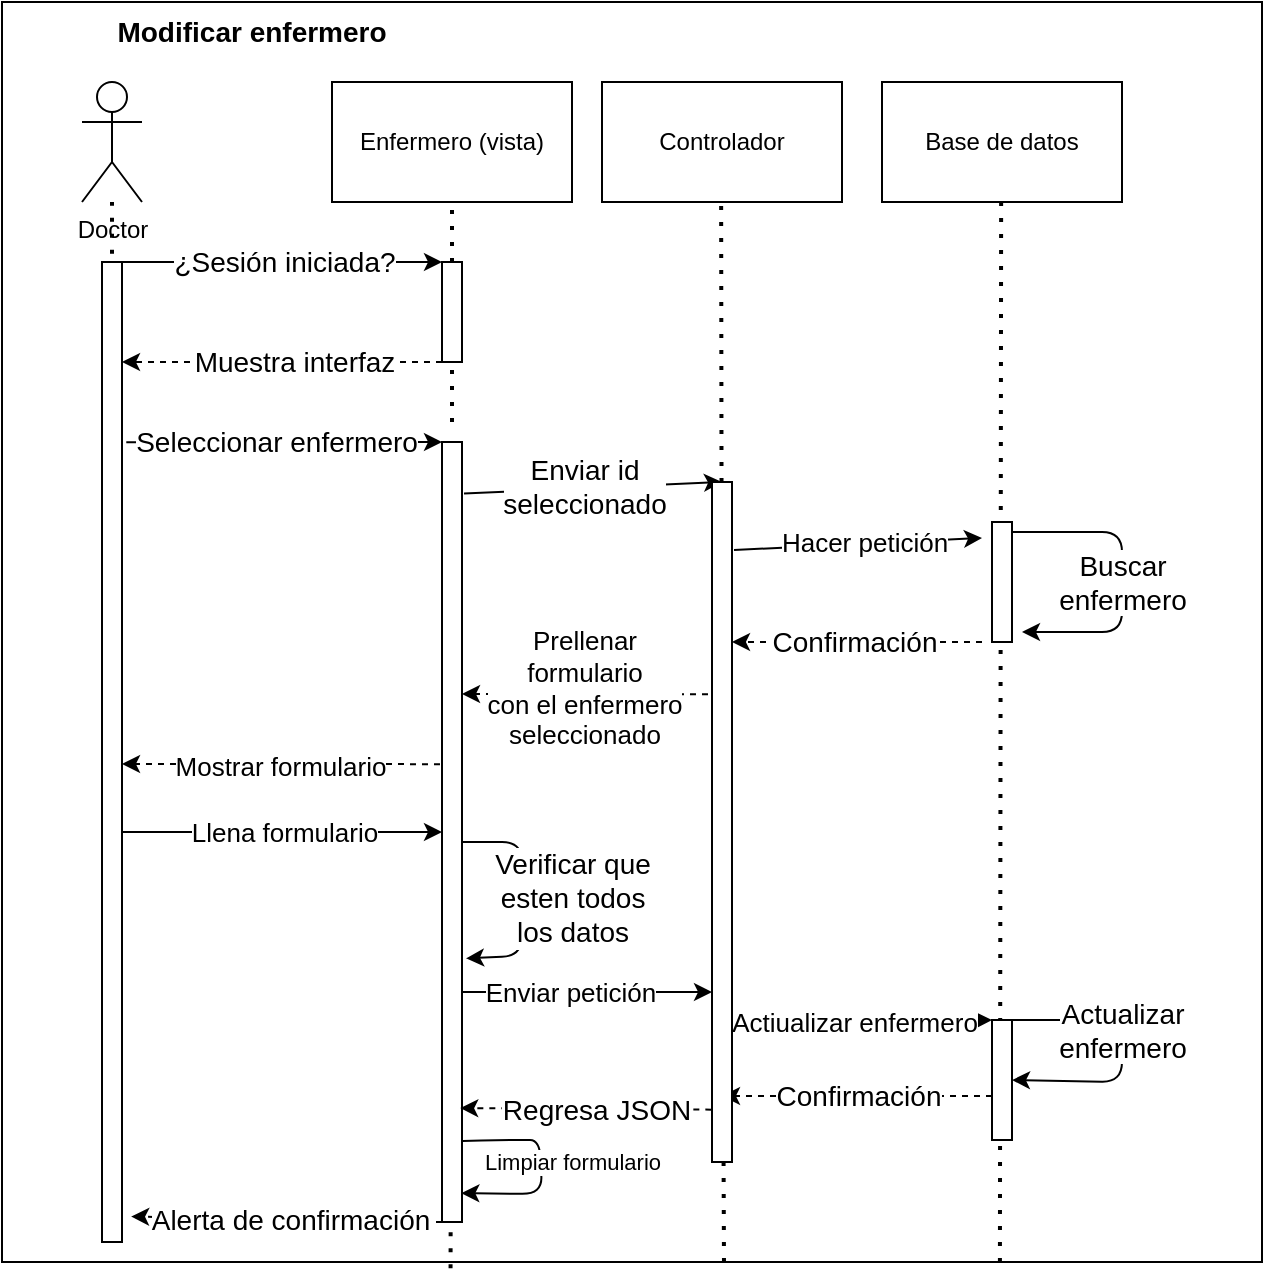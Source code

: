 <mxfile>
    <diagram id="-YEiqACIFhOaQUH3v93v" name="Page-1">
        <mxGraphModel dx="1189" dy="667" grid="1" gridSize="10" guides="1" tooltips="1" connect="1" arrows="1" fold="1" page="1" pageScale="1" pageWidth="850" pageHeight="1100" math="0" shadow="0">
            <root>
                <mxCell id="0"/>
                <mxCell id="1" parent="0"/>
                <mxCell id="63" value="" style="endArrow=none;dashed=1;html=1;dashPattern=1 3;strokeWidth=2;fontSize=14;startArrow=none;" edge="1" parent="1" target="62">
                    <mxGeometry width="50" height="50" relative="1" as="geometry">
                        <mxPoint x="500" y="420" as="sourcePoint"/>
                        <mxPoint x="499.57" y="110" as="targetPoint"/>
                        <Array as="points">
                            <mxPoint x="500" y="600"/>
                        </Array>
                    </mxGeometry>
                </mxCell>
                <mxCell id="57" value="" style="whiteSpace=wrap;html=1;" parent="1" vertex="1">
                    <mxGeometry y="10" width="630" height="630" as="geometry"/>
                </mxCell>
                <mxCell id="15" value="" style="endArrow=none;dashed=1;html=1;dashPattern=1 3;strokeWidth=2;fontSize=14;startArrow=none;" parent="1" edge="1">
                    <mxGeometry width="50" height="50" relative="1" as="geometry">
                        <mxPoint x="225.0" y="220" as="sourcePoint"/>
                        <mxPoint x="225" y="110" as="targetPoint"/>
                    </mxGeometry>
                </mxCell>
                <mxCell id="14" value="" style="endArrow=none;dashed=1;html=1;dashPattern=1 3;strokeWidth=2;fontSize=14;" parent="1" target="2" edge="1">
                    <mxGeometry width="50" height="50" relative="1" as="geometry">
                        <mxPoint x="55" y="591.818" as="sourcePoint"/>
                        <mxPoint x="220" y="170" as="targetPoint"/>
                    </mxGeometry>
                </mxCell>
                <mxCell id="2" value="Doctor&lt;br&gt;" style="shape=umlActor;verticalLabelPosition=bottom;verticalAlign=top;html=1;outlineConnect=0;" parent="1" vertex="1">
                    <mxGeometry x="40" y="50" width="30" height="60" as="geometry"/>
                </mxCell>
                <mxCell id="3" value="Enfermero (vista)" style="rounded=0;whiteSpace=wrap;html=1;" parent="1" vertex="1">
                    <mxGeometry x="165" y="50" width="120" height="60" as="geometry"/>
                </mxCell>
                <mxCell id="10" style="edgeStyle=none;html=1;entryX=0;entryY=0;entryDx=0;entryDy=0;fontSize=14;exitX=1;exitY=0;exitDx=0;exitDy=0;" parent="1" source="4" target="9" edge="1">
                    <mxGeometry relative="1" as="geometry"/>
                </mxCell>
                <mxCell id="11" value="¿Sesión iniciada?" style="edgeLabel;html=1;align=center;verticalAlign=middle;resizable=0;points=[];fontSize=14;" parent="10" vertex="1" connectable="0">
                    <mxGeometry x="0.244" y="-3" relative="1" as="geometry">
                        <mxPoint x="-19" y="-3" as="offset"/>
                    </mxGeometry>
                </mxCell>
                <mxCell id="18" style="edgeStyle=none;html=1;exitX=1.214;exitY=0.184;exitDx=0;exitDy=0;entryX=0;entryY=0;entryDx=0;entryDy=0;fontSize=14;exitPerimeter=0;" parent="1" source="4" target="33" edge="1">
                    <mxGeometry relative="1" as="geometry">
                        <mxPoint x="220.0" y="220.0" as="targetPoint"/>
                    </mxGeometry>
                </mxCell>
                <mxCell id="19" value="Seleccionar enfermero" style="edgeLabel;html=1;align=center;verticalAlign=middle;resizable=0;points=[];fontSize=14;" parent="18" vertex="1" connectable="0">
                    <mxGeometry x="0.262" y="-2" relative="1" as="geometry">
                        <mxPoint x="-25" y="-2" as="offset"/>
                    </mxGeometry>
                </mxCell>
                <mxCell id="80" style="edgeStyle=none;html=1;entryX=0;entryY=0.5;entryDx=0;entryDy=0;fontSize=13;" edge="1" parent="1" target="33">
                    <mxGeometry relative="1" as="geometry">
                        <mxPoint x="60" y="425" as="sourcePoint"/>
                    </mxGeometry>
                </mxCell>
                <mxCell id="81" value="Llena formulario" style="edgeLabel;html=1;align=center;verticalAlign=middle;resizable=0;points=[];fontSize=13;" vertex="1" connectable="0" parent="80">
                    <mxGeometry x="0.221" relative="1" as="geometry">
                        <mxPoint x="-17" as="offset"/>
                    </mxGeometry>
                </mxCell>
                <mxCell id="4" value="" style="whiteSpace=wrap;html=1;" parent="1" vertex="1">
                    <mxGeometry x="50" y="140" width="10" height="490" as="geometry"/>
                </mxCell>
                <mxCell id="6" value="Controlador" style="rounded=0;whiteSpace=wrap;html=1;" parent="1" vertex="1">
                    <mxGeometry x="300" y="50" width="120" height="60" as="geometry"/>
                </mxCell>
                <mxCell id="7" value="Base de datos" style="rounded=0;whiteSpace=wrap;html=1;" parent="1" vertex="1">
                    <mxGeometry x="440" y="50" width="120" height="60" as="geometry"/>
                </mxCell>
                <mxCell id="8" value="&lt;b&gt;&lt;font style=&quot;font-size: 14px;&quot;&gt;Modificar enfermero&lt;br&gt;&lt;/font&gt;&lt;/b&gt;" style="text;html=1;strokeColor=none;fillColor=none;align=center;verticalAlign=middle;whiteSpace=wrap;rounded=0;" parent="1" vertex="1">
                    <mxGeometry x="10" y="10" width="230" height="30" as="geometry"/>
                </mxCell>
                <mxCell id="12" style="edgeStyle=none;html=1;exitX=0;exitY=1;exitDx=0;exitDy=0;fontSize=14;dashed=1;" parent="1" source="9" edge="1">
                    <mxGeometry relative="1" as="geometry">
                        <mxPoint x="60" y="190" as="targetPoint"/>
                    </mxGeometry>
                </mxCell>
                <mxCell id="13" value="Muestra interfaz" style="edgeLabel;html=1;align=center;verticalAlign=middle;resizable=0;points=[];fontSize=14;" parent="12" vertex="1" connectable="0">
                    <mxGeometry x="-0.076" relative="1" as="geometry">
                        <mxPoint as="offset"/>
                    </mxGeometry>
                </mxCell>
                <mxCell id="9" value="" style="whiteSpace=wrap;html=1;" parent="1" vertex="1">
                    <mxGeometry x="220" y="140" width="10" height="50" as="geometry"/>
                </mxCell>
                <mxCell id="17" value="" style="endArrow=none;dashed=1;html=1;dashPattern=1 3;strokeWidth=2;fontSize=14;exitX=0.356;exitY=1.005;exitDx=0;exitDy=0;exitPerimeter=0;" parent="1" edge="1" source="57">
                    <mxGeometry width="50" height="50" relative="1" as="geometry">
                        <mxPoint x="224.55" y="591.818" as="sourcePoint"/>
                        <mxPoint x="224.938" y="310" as="targetPoint"/>
                    </mxGeometry>
                </mxCell>
                <mxCell id="24" value="" style="endArrow=none;dashed=1;html=1;dashPattern=1 3;strokeWidth=2;fontSize=14;startArrow=none;" parent="1" source="60" edge="1">
                    <mxGeometry width="50" height="50" relative="1" as="geometry">
                        <mxPoint x="360" y="390" as="sourcePoint"/>
                        <mxPoint x="359.57" y="110" as="targetPoint"/>
                    </mxGeometry>
                </mxCell>
                <mxCell id="26" value="" style="endArrow=none;dashed=1;html=1;dashPattern=1 3;strokeWidth=2;fontSize=14;startArrow=none;exitX=0.573;exitY=1;exitDx=0;exitDy=0;exitPerimeter=0;" parent="1" source="57" edge="1">
                    <mxGeometry width="50" height="50" relative="1" as="geometry">
                        <mxPoint x="360" y="540" as="sourcePoint"/>
                        <mxPoint x="360.124" y="430" as="targetPoint"/>
                    </mxGeometry>
                </mxCell>
                <mxCell id="29" value="" style="endArrow=none;dashed=1;html=1;dashPattern=1 3;strokeWidth=2;fontSize=14;startArrow=none;exitX=0.792;exitY=1;exitDx=0;exitDy=0;exitPerimeter=0;" parent="1" edge="1" source="57">
                    <mxGeometry width="50" height="50" relative="1" as="geometry">
                        <mxPoint x="500" y="610" as="sourcePoint"/>
                        <mxPoint x="499.57" y="110" as="targetPoint"/>
                        <Array as="points"/>
                    </mxGeometry>
                </mxCell>
                <mxCell id="38" style="edgeStyle=none;html=1;entryX=0.5;entryY=0;entryDx=0;entryDy=0;fontSize=14;exitX=1.1;exitY=0.066;exitDx=0;exitDy=0;exitPerimeter=0;" parent="1" target="60" edge="1" source="33">
                    <mxGeometry relative="1" as="geometry">
                        <mxPoint x="230" y="320" as="sourcePoint"/>
                    </mxGeometry>
                </mxCell>
                <mxCell id="39" value="Enviar id &lt;br&gt;seleccionado" style="edgeLabel;html=1;align=center;verticalAlign=middle;resizable=0;points=[];fontSize=14;" parent="38" vertex="1" connectable="0">
                    <mxGeometry x="0.37" y="-1" relative="1" as="geometry">
                        <mxPoint x="-29" y="-1" as="offset"/>
                    </mxGeometry>
                </mxCell>
                <mxCell id="52" style="edgeStyle=none;html=1;exitX=0;exitY=1;exitDx=0;exitDy=0;entryX=1.457;entryY=0.974;entryDx=0;entryDy=0;entryPerimeter=0;dashed=1;fontSize=14;" parent="1" source="33" target="4" edge="1">
                    <mxGeometry relative="1" as="geometry"/>
                </mxCell>
                <mxCell id="53" value="Alerta de confirmación" style="edgeLabel;html=1;align=center;verticalAlign=middle;resizable=0;points=[];fontSize=14;" parent="52" vertex="1" connectable="0">
                    <mxGeometry x="0.162" y="-3" relative="1" as="geometry">
                        <mxPoint x="14" y="3" as="offset"/>
                    </mxGeometry>
                </mxCell>
                <mxCell id="78" style="edgeStyle=none;html=1;dashed=1;fontSize=13;exitX=-0.1;exitY=0.413;exitDx=0;exitDy=0;exitPerimeter=0;" edge="1" parent="1" source="33">
                    <mxGeometry relative="1" as="geometry">
                        <mxPoint x="60" y="391" as="targetPoint"/>
                    </mxGeometry>
                </mxCell>
                <mxCell id="79" value="Mostrar formulario" style="edgeLabel;html=1;align=center;verticalAlign=middle;resizable=0;points=[];fontSize=13;" vertex="1" connectable="0" parent="78">
                    <mxGeometry x="-0.354" y="1" relative="1" as="geometry">
                        <mxPoint x="-29" as="offset"/>
                    </mxGeometry>
                </mxCell>
                <mxCell id="84" style="edgeStyle=none;html=1;entryX=0;entryY=0.75;entryDx=0;entryDy=0;fontSize=13;exitX=1;exitY=0.705;exitDx=0;exitDy=0;exitPerimeter=0;" edge="1" parent="1" source="33" target="60">
                    <mxGeometry relative="1" as="geometry">
                        <mxPoint x="240" y="507" as="sourcePoint"/>
                    </mxGeometry>
                </mxCell>
                <mxCell id="85" value="Enviar petición" style="edgeLabel;html=1;align=center;verticalAlign=middle;resizable=0;points=[];fontSize=13;" vertex="1" connectable="0" parent="84">
                    <mxGeometry x="-0.252" relative="1" as="geometry">
                        <mxPoint x="7" as="offset"/>
                    </mxGeometry>
                </mxCell>
                <mxCell id="33" value="" style="whiteSpace=wrap;html=1;" parent="1" vertex="1">
                    <mxGeometry x="220" y="230" width="10" height="390" as="geometry"/>
                </mxCell>
                <mxCell id="42" style="edgeStyle=none;html=1;exitX=1;exitY=0;exitDx=0;exitDy=0;fontSize=14;entryX=1;entryY=0.5;entryDx=0;entryDy=0;" parent="1" source="44" edge="1" target="44">
                    <mxGeometry relative="1" as="geometry">
                        <mxPoint x="510" y="569" as="targetPoint"/>
                        <Array as="points">
                            <mxPoint x="560" y="519"/>
                            <mxPoint x="560" y="550"/>
                        </Array>
                    </mxGeometry>
                </mxCell>
                <mxCell id="43" value="Actualizar&lt;br&gt;enfermero" style="edgeLabel;html=1;align=center;verticalAlign=middle;resizable=0;points=[];fontSize=14;" parent="42" vertex="1" connectable="0">
                    <mxGeometry x="-0.127" y="2" relative="1" as="geometry">
                        <mxPoint x="-2" y="-2" as="offset"/>
                    </mxGeometry>
                </mxCell>
                <mxCell id="47" style="edgeStyle=none;html=1;exitX=0;exitY=0.633;exitDx=0;exitDy=0;fontSize=14;dashed=1;exitPerimeter=0;" parent="1" source="44" edge="1">
                    <mxGeometry relative="1" as="geometry">
                        <mxPoint x="360" y="557" as="targetPoint"/>
                    </mxGeometry>
                </mxCell>
                <mxCell id="48" value="Confirmación" style="edgeLabel;html=1;align=center;verticalAlign=middle;resizable=0;points=[];fontSize=14;" parent="47" vertex="1" connectable="0">
                    <mxGeometry x="-0.41" relative="1" as="geometry">
                        <mxPoint x="-27" as="offset"/>
                    </mxGeometry>
                </mxCell>
                <mxCell id="44" value="" style="whiteSpace=wrap;html=1;" parent="1" vertex="1">
                    <mxGeometry x="495" y="519" width="10" height="60" as="geometry"/>
                </mxCell>
                <mxCell id="61" value="" style="endArrow=none;dashed=1;html=1;dashPattern=1 3;strokeWidth=2;fontSize=14;startArrow=none;" edge="1" parent="1" target="60">
                    <mxGeometry width="50" height="50" relative="1" as="geometry">
                        <mxPoint x="360" y="390" as="sourcePoint"/>
                        <mxPoint x="359.57" y="110" as="targetPoint"/>
                    </mxGeometry>
                </mxCell>
                <mxCell id="64" style="edgeStyle=none;html=1;exitX=1.1;exitY=0.1;exitDx=0;exitDy=0;exitPerimeter=0;" edge="1" parent="1" source="60">
                    <mxGeometry relative="1" as="geometry">
                        <mxPoint x="490" y="278" as="targetPoint"/>
                    </mxGeometry>
                </mxCell>
                <mxCell id="66" value="&lt;font style=&quot;font-size: 13px;&quot;&gt;Hacer petición&lt;/font&gt;" style="edgeLabel;html=1;align=center;verticalAlign=middle;resizable=0;points=[];" vertex="1" connectable="0" parent="64">
                    <mxGeometry x="0.264" relative="1" as="geometry">
                        <mxPoint x="-14" as="offset"/>
                    </mxGeometry>
                </mxCell>
                <mxCell id="76" style="edgeStyle=none;html=1;exitX=-0.2;exitY=0.312;exitDx=0;exitDy=0;fontSize=13;exitPerimeter=0;dashed=1;" edge="1" parent="1" source="60">
                    <mxGeometry relative="1" as="geometry">
                        <mxPoint x="230" y="356" as="targetPoint"/>
                    </mxGeometry>
                </mxCell>
                <mxCell id="77" value="Prellenar &lt;br&gt;formulario &lt;br&gt;con el enfermero &lt;br&gt;seleccionado" style="edgeLabel;html=1;align=center;verticalAlign=middle;resizable=0;points=[];fontSize=13;" vertex="1" connectable="0" parent="76">
                    <mxGeometry x="-0.475" y="-1" relative="1" as="geometry">
                        <mxPoint x="-30" y="-2" as="offset"/>
                    </mxGeometry>
                </mxCell>
                <mxCell id="86" style="edgeStyle=none;html=1;exitX=1.3;exitY=0.797;exitDx=0;exitDy=0;entryX=0;entryY=0;entryDx=0;entryDy=0;fontSize=13;exitPerimeter=0;" edge="1" parent="1" source="60" target="44">
                    <mxGeometry relative="1" as="geometry"/>
                </mxCell>
                <mxCell id="87" value="Actiualizar enfermero" style="edgeLabel;html=1;align=center;verticalAlign=middle;resizable=0;points=[];fontSize=13;" vertex="1" connectable="0" parent="86">
                    <mxGeometry x="0.562" y="-2" relative="1" as="geometry">
                        <mxPoint x="-41" y="-2" as="offset"/>
                    </mxGeometry>
                </mxCell>
                <mxCell id="60" value="" style="whiteSpace=wrap;html=1;" vertex="1" parent="1">
                    <mxGeometry x="355" y="250" width="10" height="340" as="geometry"/>
                </mxCell>
                <mxCell id="62" value="" style="whiteSpace=wrap;html=1;" vertex="1" parent="1">
                    <mxGeometry x="495" y="270" width="10" height="60" as="geometry"/>
                </mxCell>
                <mxCell id="71" style="edgeStyle=none;html=1;exitX=1;exitY=0;exitDx=0;exitDy=0;fontSize=14;" edge="1" parent="1">
                    <mxGeometry relative="1" as="geometry">
                        <mxPoint x="510" y="325" as="targetPoint"/>
                        <Array as="points">
                            <mxPoint x="560" y="275"/>
                            <mxPoint x="560" y="325"/>
                        </Array>
                        <mxPoint x="505" y="275" as="sourcePoint"/>
                    </mxGeometry>
                </mxCell>
                <mxCell id="72" value="Buscar &lt;br&gt;enfermero" style="edgeLabel;html=1;align=center;verticalAlign=middle;resizable=0;points=[];fontSize=14;" vertex="1" connectable="0" parent="71">
                    <mxGeometry x="-0.127" y="2" relative="1" as="geometry">
                        <mxPoint x="-2" y="12" as="offset"/>
                    </mxGeometry>
                </mxCell>
                <mxCell id="74" style="edgeStyle=none;html=1;exitX=0;exitY=1;exitDx=0;exitDy=0;fontSize=14;dashed=1;" edge="1" parent="1">
                    <mxGeometry relative="1" as="geometry">
                        <mxPoint x="365" y="330" as="targetPoint"/>
                        <mxPoint x="490" y="330" as="sourcePoint"/>
                    </mxGeometry>
                </mxCell>
                <mxCell id="75" value="Confirmación" style="edgeLabel;html=1;align=center;verticalAlign=middle;resizable=0;points=[];fontSize=14;" vertex="1" connectable="0" parent="74">
                    <mxGeometry x="-0.41" relative="1" as="geometry">
                        <mxPoint x="-27" as="offset"/>
                    </mxGeometry>
                </mxCell>
                <mxCell id="82" style="edgeStyle=none;html=1;exitX=1;exitY=0;exitDx=0;exitDy=0;fontSize=14;entryX=1.2;entryY=0.662;entryDx=0;entryDy=0;entryPerimeter=0;" edge="1" parent="1" target="33">
                    <mxGeometry relative="1" as="geometry">
                        <mxPoint x="240" y="500" as="targetPoint"/>
                        <Array as="points">
                            <mxPoint x="260" y="430"/>
                            <mxPoint x="260" y="450"/>
                            <mxPoint x="260" y="487"/>
                        </Array>
                        <mxPoint x="230" y="430.0" as="sourcePoint"/>
                    </mxGeometry>
                </mxCell>
                <mxCell id="83" value="Verificar que &lt;br&gt;esten todos &lt;br&gt;los datos" style="edgeLabel;html=1;align=center;verticalAlign=middle;resizable=0;points=[];fontSize=14;" vertex="1" connectable="0" parent="82">
                    <mxGeometry x="-0.045" y="1" relative="1" as="geometry">
                        <mxPoint x="24" y="3" as="offset"/>
                    </mxGeometry>
                </mxCell>
                <mxCell id="93" style="edgeStyle=none;html=1;exitX=-0.033;exitY=0.923;exitDx=0;exitDy=0;dashed=1;fontSize=14;exitPerimeter=0;entryX=0.911;entryY=0.854;entryDx=0;entryDy=0;entryPerimeter=0;" edge="1" parent="1" source="60" target="33">
                    <mxGeometry relative="1" as="geometry">
                        <mxPoint x="230" y="570" as="targetPoint"/>
                        <mxPoint x="357.5" y="570" as="sourcePoint"/>
                    </mxGeometry>
                </mxCell>
                <mxCell id="94" value="Regresa JSON" style="edgeLabel;html=1;align=center;verticalAlign=middle;resizable=0;points=[];fontSize=14;" vertex="1" connectable="0" parent="93">
                    <mxGeometry x="0.398" y="2" relative="1" as="geometry">
                        <mxPoint x="30" y="-2" as="offset"/>
                    </mxGeometry>
                </mxCell>
                <mxCell id="95" style="edgeStyle=none;html=1;entryX=0.967;entryY=0.963;entryDx=0;entryDy=0;entryPerimeter=0;exitX=1.133;exitY=0.891;exitDx=0;exitDy=0;exitPerimeter=0;" edge="1" parent="1" target="33">
                    <mxGeometry relative="1" as="geometry">
                        <mxPoint x="230.33" y="579.49" as="sourcePoint"/>
                        <Array as="points">
                            <mxPoint x="249" y="579"/>
                            <mxPoint x="269" y="579"/>
                            <mxPoint x="270" y="606"/>
                        </Array>
                        <mxPoint x="230" y="631.74" as="targetPoint"/>
                    </mxGeometry>
                </mxCell>
                <mxCell id="96" value="Limpiar formulario" style="edgeLabel;html=1;align=center;verticalAlign=middle;resizable=0;points=[];" vertex="1" connectable="0" parent="95">
                    <mxGeometry x="0.56" y="-2" relative="1" as="geometry">
                        <mxPoint x="32" y="-14" as="offset"/>
                    </mxGeometry>
                </mxCell>
            </root>
        </mxGraphModel>
    </diagram>
</mxfile>